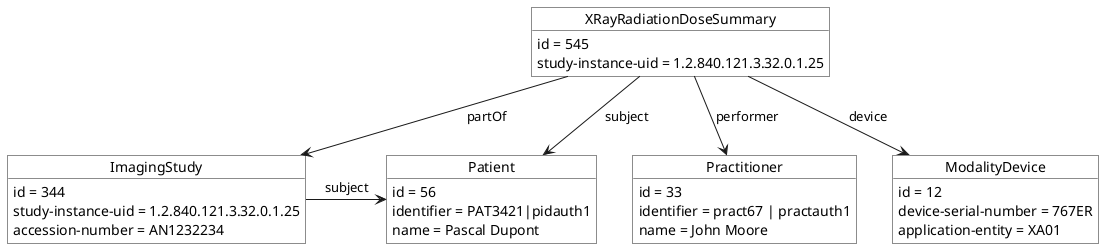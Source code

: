 @startuml example2
skinparam monochrome true

object  XRayRadiationDoseSummary #white { 
  id = 545
  study-instance-uid = 1.2.840.121.3.32.0.1.25
}

object  Patient #white { 
  id = 56
  identifier = PAT3421|pidauth1
  name = Pascal Dupont
}

object  ImagingStudy #white { 
  id = 344
  study-instance-uid = 1.2.840.121.3.32.0.1.25
  accession-number = AN1232234
}

object  Practitioner #white { 
  id = 33
  identifier = pract67 | practauth1
  name = John Moore
}

object  ModalityDevice #white { 
  id = 12
  device-serial-number = 767ER
  application-entity = XA01
}


XRayRadiationDoseSummary -d-> Patient : "subject"
XRayRadiationDoseSummary -d-> ImagingStudy : "partOf"
XRayRadiationDoseSummary -d-> Practitioner : "performer"
XRayRadiationDoseSummary -d-> ModalityDevice : "device"
ImagingStudy -> Patient : "subject"
@enduml